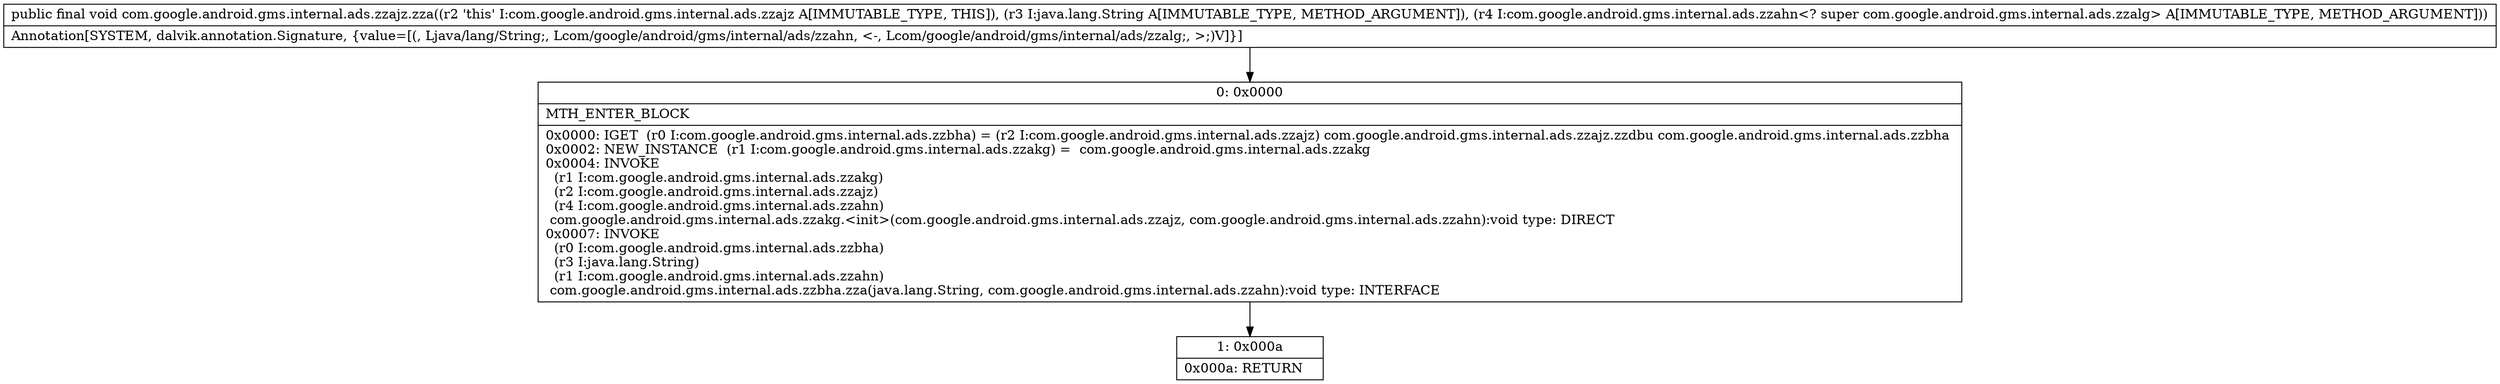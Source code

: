 digraph "CFG forcom.google.android.gms.internal.ads.zzajz.zza(Ljava\/lang\/String;Lcom\/google\/android\/gms\/internal\/ads\/zzahn;)V" {
Node_0 [shape=record,label="{0\:\ 0x0000|MTH_ENTER_BLOCK\l|0x0000: IGET  (r0 I:com.google.android.gms.internal.ads.zzbha) = (r2 I:com.google.android.gms.internal.ads.zzajz) com.google.android.gms.internal.ads.zzajz.zzdbu com.google.android.gms.internal.ads.zzbha \l0x0002: NEW_INSTANCE  (r1 I:com.google.android.gms.internal.ads.zzakg) =  com.google.android.gms.internal.ads.zzakg \l0x0004: INVOKE  \l  (r1 I:com.google.android.gms.internal.ads.zzakg)\l  (r2 I:com.google.android.gms.internal.ads.zzajz)\l  (r4 I:com.google.android.gms.internal.ads.zzahn)\l com.google.android.gms.internal.ads.zzakg.\<init\>(com.google.android.gms.internal.ads.zzajz, com.google.android.gms.internal.ads.zzahn):void type: DIRECT \l0x0007: INVOKE  \l  (r0 I:com.google.android.gms.internal.ads.zzbha)\l  (r3 I:java.lang.String)\l  (r1 I:com.google.android.gms.internal.ads.zzahn)\l com.google.android.gms.internal.ads.zzbha.zza(java.lang.String, com.google.android.gms.internal.ads.zzahn):void type: INTERFACE \l}"];
Node_1 [shape=record,label="{1\:\ 0x000a|0x000a: RETURN   \l}"];
MethodNode[shape=record,label="{public final void com.google.android.gms.internal.ads.zzajz.zza((r2 'this' I:com.google.android.gms.internal.ads.zzajz A[IMMUTABLE_TYPE, THIS]), (r3 I:java.lang.String A[IMMUTABLE_TYPE, METHOD_ARGUMENT]), (r4 I:com.google.android.gms.internal.ads.zzahn\<? super com.google.android.gms.internal.ads.zzalg\> A[IMMUTABLE_TYPE, METHOD_ARGUMENT]))  | Annotation[SYSTEM, dalvik.annotation.Signature, \{value=[(, Ljava\/lang\/String;, Lcom\/google\/android\/gms\/internal\/ads\/zzahn, \<\-, Lcom\/google\/android\/gms\/internal\/ads\/zzalg;, \>;)V]\}]\l}"];
MethodNode -> Node_0;
Node_0 -> Node_1;
}

